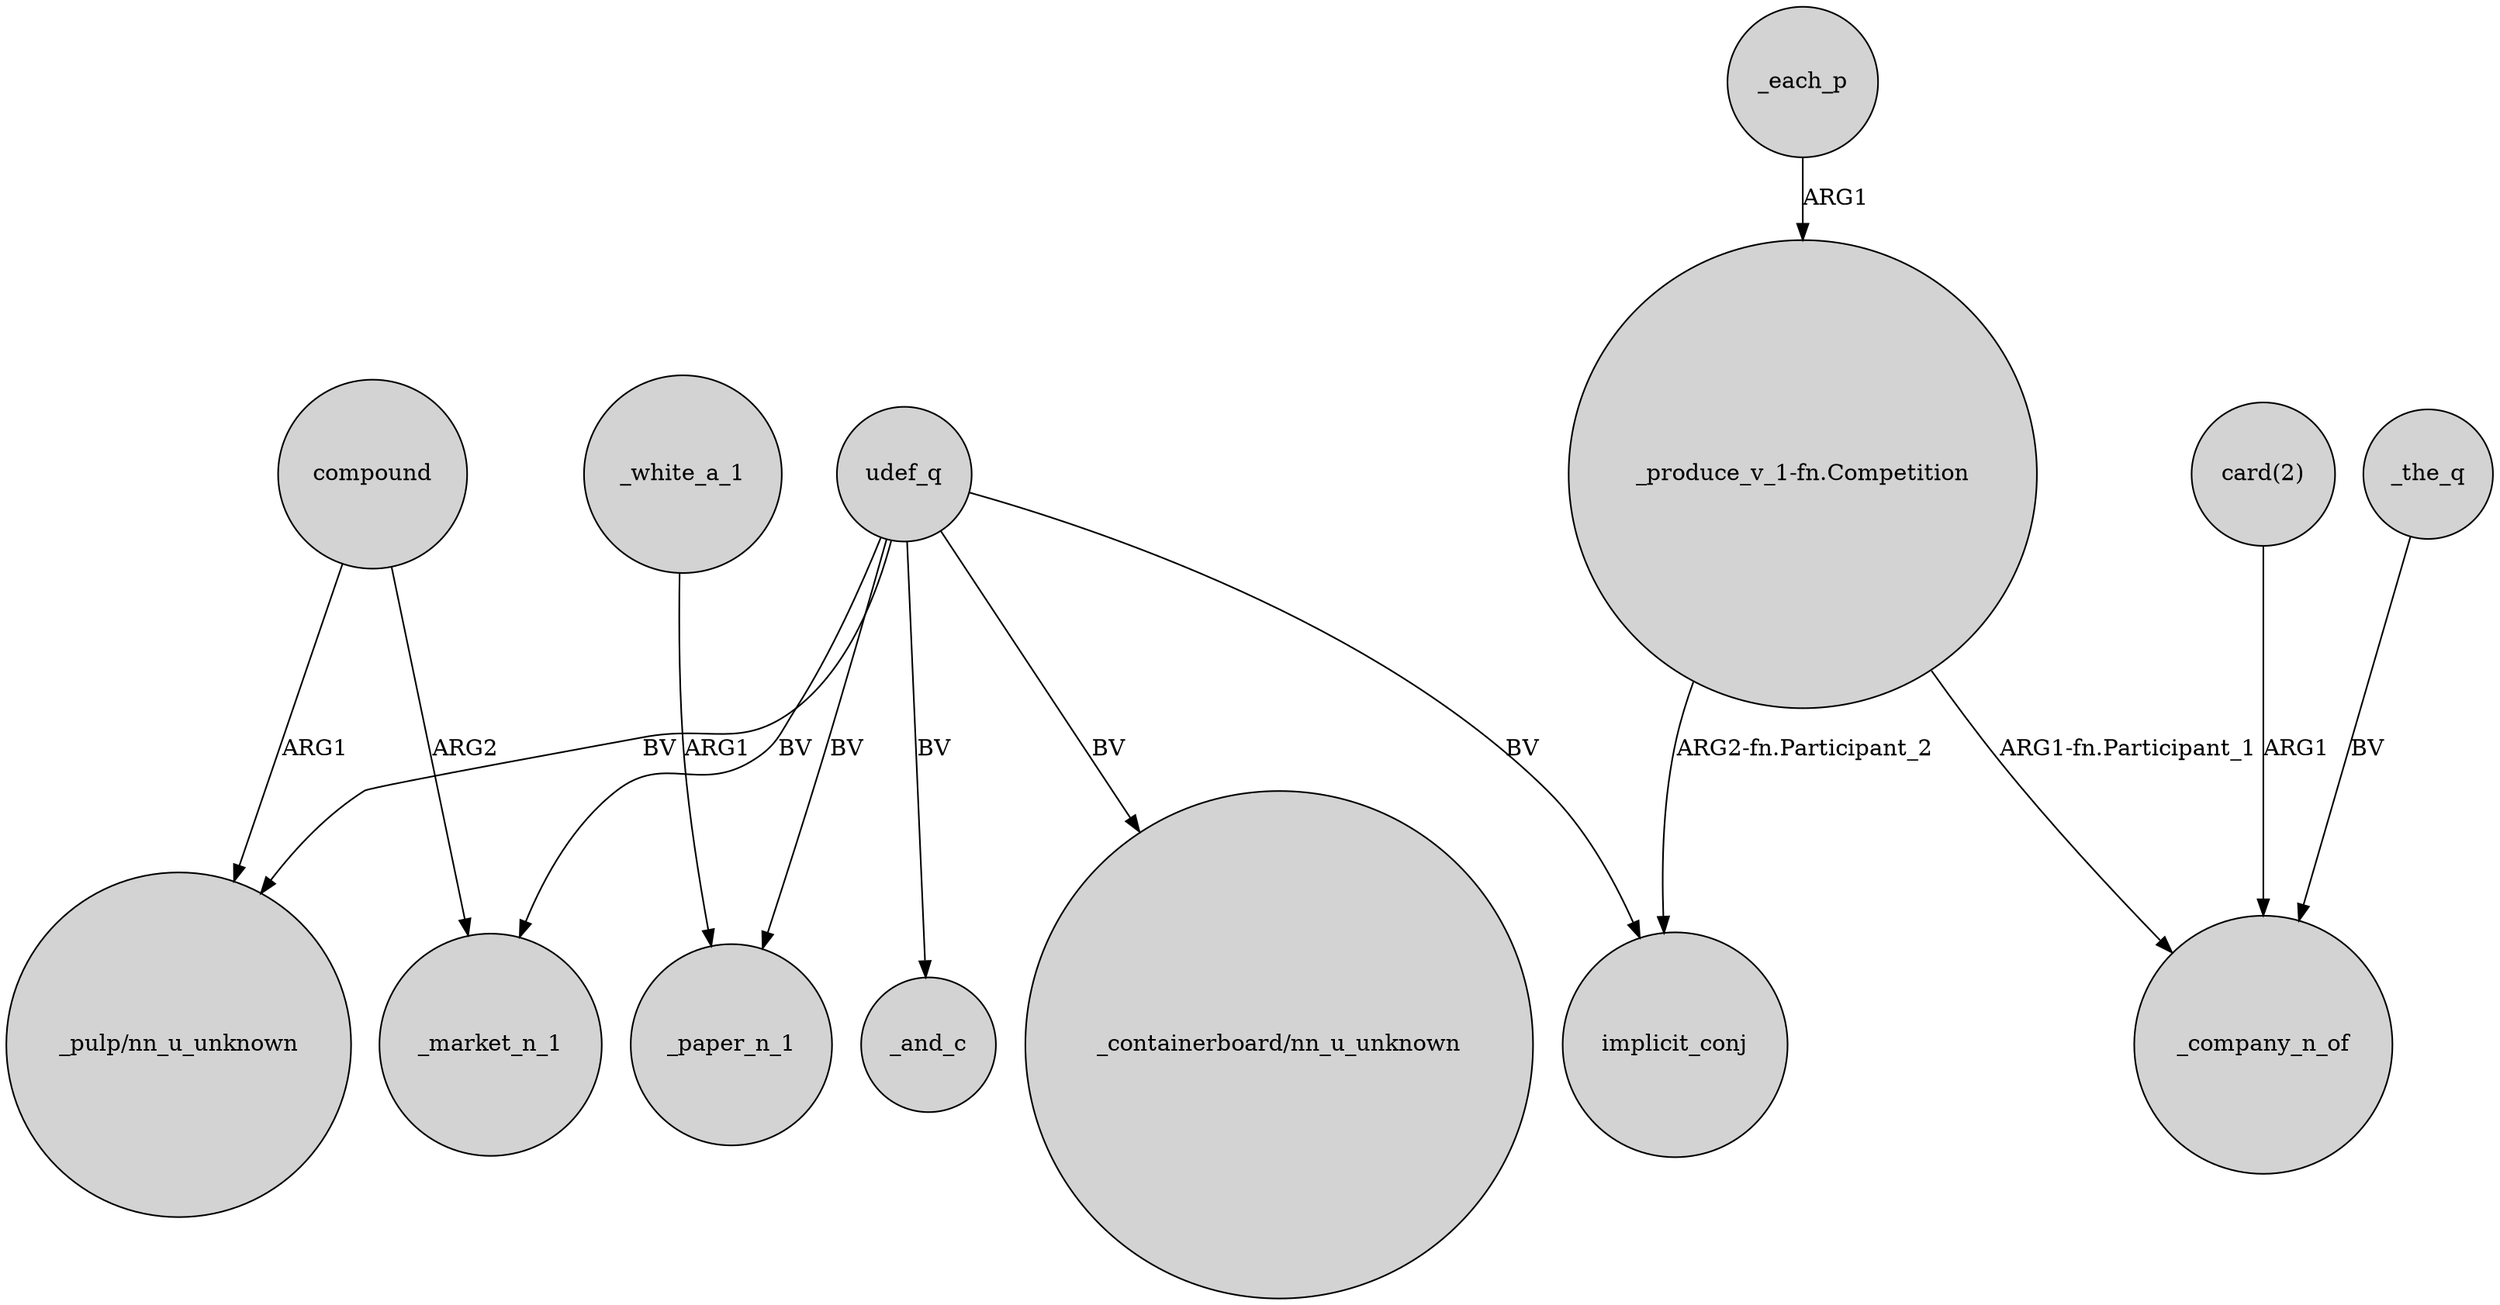 digraph {
	node [shape=circle style=filled]
	_white_a_1 -> _paper_n_1 [label=ARG1]
	udef_q -> "_pulp/nn_u_unknown" [label=BV]
	udef_q -> _market_n_1 [label=BV]
	"card(2)" -> _company_n_of [label=ARG1]
	_each_p -> "_produce_v_1-fn.Competition" [label=ARG1]
	udef_q -> _and_c [label=BV]
	compound -> "_pulp/nn_u_unknown" [label=ARG1]
	"_produce_v_1-fn.Competition" -> _company_n_of [label="ARG1-fn.Participant_1"]
	udef_q -> "_containerboard/nn_u_unknown" [label=BV]
	udef_q -> _paper_n_1 [label=BV]
	compound -> _market_n_1 [label=ARG2]
	_the_q -> _company_n_of [label=BV]
	udef_q -> implicit_conj [label=BV]
	"_produce_v_1-fn.Competition" -> implicit_conj [label="ARG2-fn.Participant_2"]
}
